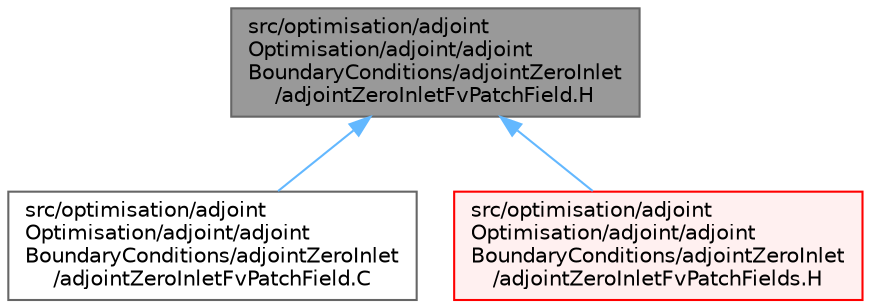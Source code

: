 digraph "src/optimisation/adjointOptimisation/adjoint/adjointBoundaryConditions/adjointZeroInlet/adjointZeroInletFvPatchField.H"
{
 // LATEX_PDF_SIZE
  bgcolor="transparent";
  edge [fontname=Helvetica,fontsize=10,labelfontname=Helvetica,labelfontsize=10];
  node [fontname=Helvetica,fontsize=10,shape=box,height=0.2,width=0.4];
  Node1 [id="Node000001",label="src/optimisation/adjoint\lOptimisation/adjoint/adjoint\lBoundaryConditions/adjointZeroInlet\l/adjointZeroInletFvPatchField.H",height=0.2,width=0.4,color="gray40", fillcolor="grey60", style="filled", fontcolor="black",tooltip=" "];
  Node1 -> Node2 [id="edge1_Node000001_Node000002",dir="back",color="steelblue1",style="solid",tooltip=" "];
  Node2 [id="Node000002",label="src/optimisation/adjoint\lOptimisation/adjoint/adjoint\lBoundaryConditions/adjointZeroInlet\l/adjointZeroInletFvPatchField.C",height=0.2,width=0.4,color="grey40", fillcolor="white", style="filled",URL="$adjointZeroInletFvPatchField_8C.html",tooltip=" "];
  Node1 -> Node3 [id="edge2_Node000001_Node000003",dir="back",color="steelblue1",style="solid",tooltip=" "];
  Node3 [id="Node000003",label="src/optimisation/adjoint\lOptimisation/adjoint/adjoint\lBoundaryConditions/adjointZeroInlet\l/adjointZeroInletFvPatchFields.H",height=0.2,width=0.4,color="red", fillcolor="#FFF0F0", style="filled",URL="$adjointZeroInletFvPatchFields_8H.html",tooltip=" "];
}

